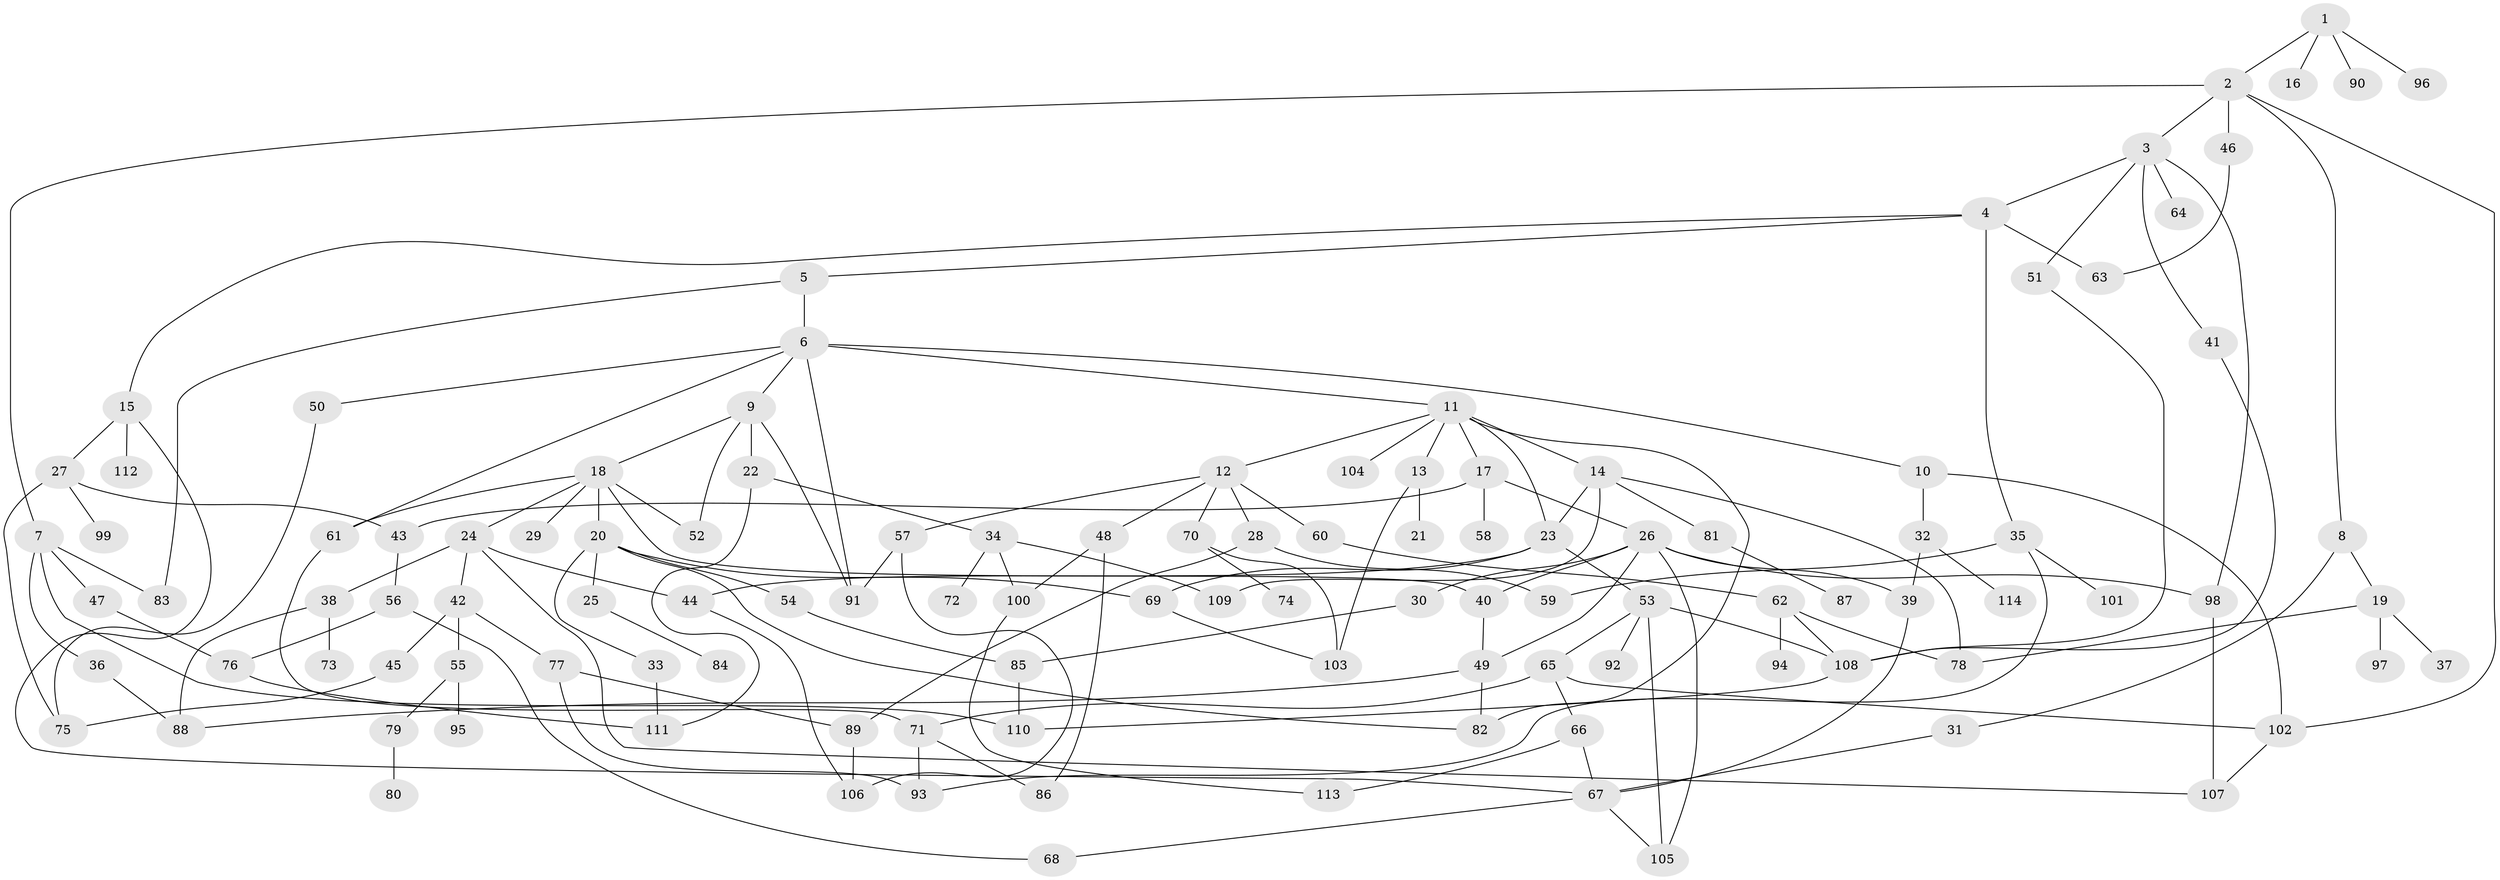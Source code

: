 // coarse degree distribution, {12: 0.012658227848101266, 1: 0.24050632911392406, 6: 0.06329113924050633, 7: 0.012658227848101266, 5: 0.08860759493670886, 2: 0.20253164556962025, 3: 0.26582278481012656, 4: 0.0759493670886076, 10: 0.02531645569620253, 8: 0.012658227848101266}
// Generated by graph-tools (version 1.1) at 2025/44/03/04/25 21:44:20]
// undirected, 114 vertices, 167 edges
graph export_dot {
graph [start="1"]
  node [color=gray90,style=filled];
  1;
  2;
  3;
  4;
  5;
  6;
  7;
  8;
  9;
  10;
  11;
  12;
  13;
  14;
  15;
  16;
  17;
  18;
  19;
  20;
  21;
  22;
  23;
  24;
  25;
  26;
  27;
  28;
  29;
  30;
  31;
  32;
  33;
  34;
  35;
  36;
  37;
  38;
  39;
  40;
  41;
  42;
  43;
  44;
  45;
  46;
  47;
  48;
  49;
  50;
  51;
  52;
  53;
  54;
  55;
  56;
  57;
  58;
  59;
  60;
  61;
  62;
  63;
  64;
  65;
  66;
  67;
  68;
  69;
  70;
  71;
  72;
  73;
  74;
  75;
  76;
  77;
  78;
  79;
  80;
  81;
  82;
  83;
  84;
  85;
  86;
  87;
  88;
  89;
  90;
  91;
  92;
  93;
  94;
  95;
  96;
  97;
  98;
  99;
  100;
  101;
  102;
  103;
  104;
  105;
  106;
  107;
  108;
  109;
  110;
  111;
  112;
  113;
  114;
  1 -- 2;
  1 -- 16;
  1 -- 90;
  1 -- 96;
  2 -- 3;
  2 -- 7;
  2 -- 8;
  2 -- 46;
  2 -- 102;
  3 -- 4;
  3 -- 41;
  3 -- 51;
  3 -- 64;
  3 -- 98;
  4 -- 5;
  4 -- 15;
  4 -- 35;
  4 -- 63;
  5 -- 6;
  5 -- 83;
  6 -- 9;
  6 -- 10;
  6 -- 11;
  6 -- 50;
  6 -- 91;
  6 -- 61;
  7 -- 36;
  7 -- 47;
  7 -- 83;
  7 -- 110;
  8 -- 19;
  8 -- 31;
  9 -- 18;
  9 -- 22;
  9 -- 52;
  9 -- 91;
  10 -- 32;
  10 -- 102;
  11 -- 12;
  11 -- 13;
  11 -- 14;
  11 -- 17;
  11 -- 23;
  11 -- 104;
  11 -- 82;
  12 -- 28;
  12 -- 48;
  12 -- 57;
  12 -- 60;
  12 -- 70;
  13 -- 21;
  13 -- 103;
  14 -- 78;
  14 -- 81;
  14 -- 109;
  14 -- 23;
  15 -- 27;
  15 -- 112;
  15 -- 67;
  17 -- 26;
  17 -- 58;
  17 -- 43;
  18 -- 20;
  18 -- 24;
  18 -- 29;
  18 -- 40;
  18 -- 61;
  18 -- 52;
  19 -- 37;
  19 -- 97;
  19 -- 78;
  20 -- 25;
  20 -- 33;
  20 -- 54;
  20 -- 82;
  20 -- 69;
  22 -- 34;
  22 -- 111;
  23 -- 44;
  23 -- 53;
  23 -- 69;
  24 -- 38;
  24 -- 42;
  24 -- 107;
  24 -- 44;
  25 -- 84;
  26 -- 30;
  26 -- 49;
  26 -- 98;
  26 -- 105;
  26 -- 39;
  26 -- 40;
  27 -- 43;
  27 -- 75;
  27 -- 99;
  28 -- 59;
  28 -- 89;
  30 -- 85;
  31 -- 67;
  32 -- 39;
  32 -- 114;
  33 -- 111;
  34 -- 72;
  34 -- 100;
  34 -- 109;
  35 -- 93;
  35 -- 101;
  35 -- 59;
  36 -- 88;
  38 -- 73;
  38 -- 88;
  39 -- 67;
  40 -- 49;
  41 -- 108;
  42 -- 45;
  42 -- 55;
  42 -- 77;
  43 -- 56;
  44 -- 106;
  45 -- 75;
  46 -- 63;
  47 -- 76;
  48 -- 86;
  48 -- 100;
  49 -- 88;
  49 -- 82;
  50 -- 75;
  51 -- 108;
  53 -- 65;
  53 -- 92;
  53 -- 108;
  53 -- 105;
  54 -- 85;
  55 -- 79;
  55 -- 95;
  56 -- 68;
  56 -- 76;
  57 -- 106;
  57 -- 91;
  60 -- 62;
  61 -- 71;
  62 -- 94;
  62 -- 108;
  62 -- 78;
  65 -- 66;
  65 -- 71;
  65 -- 102;
  66 -- 113;
  66 -- 67;
  67 -- 68;
  67 -- 105;
  69 -- 103;
  70 -- 74;
  70 -- 103;
  71 -- 93;
  71 -- 86;
  76 -- 111;
  77 -- 89;
  77 -- 93;
  79 -- 80;
  81 -- 87;
  85 -- 110;
  89 -- 106;
  98 -- 107;
  100 -- 113;
  102 -- 107;
  108 -- 110;
}
